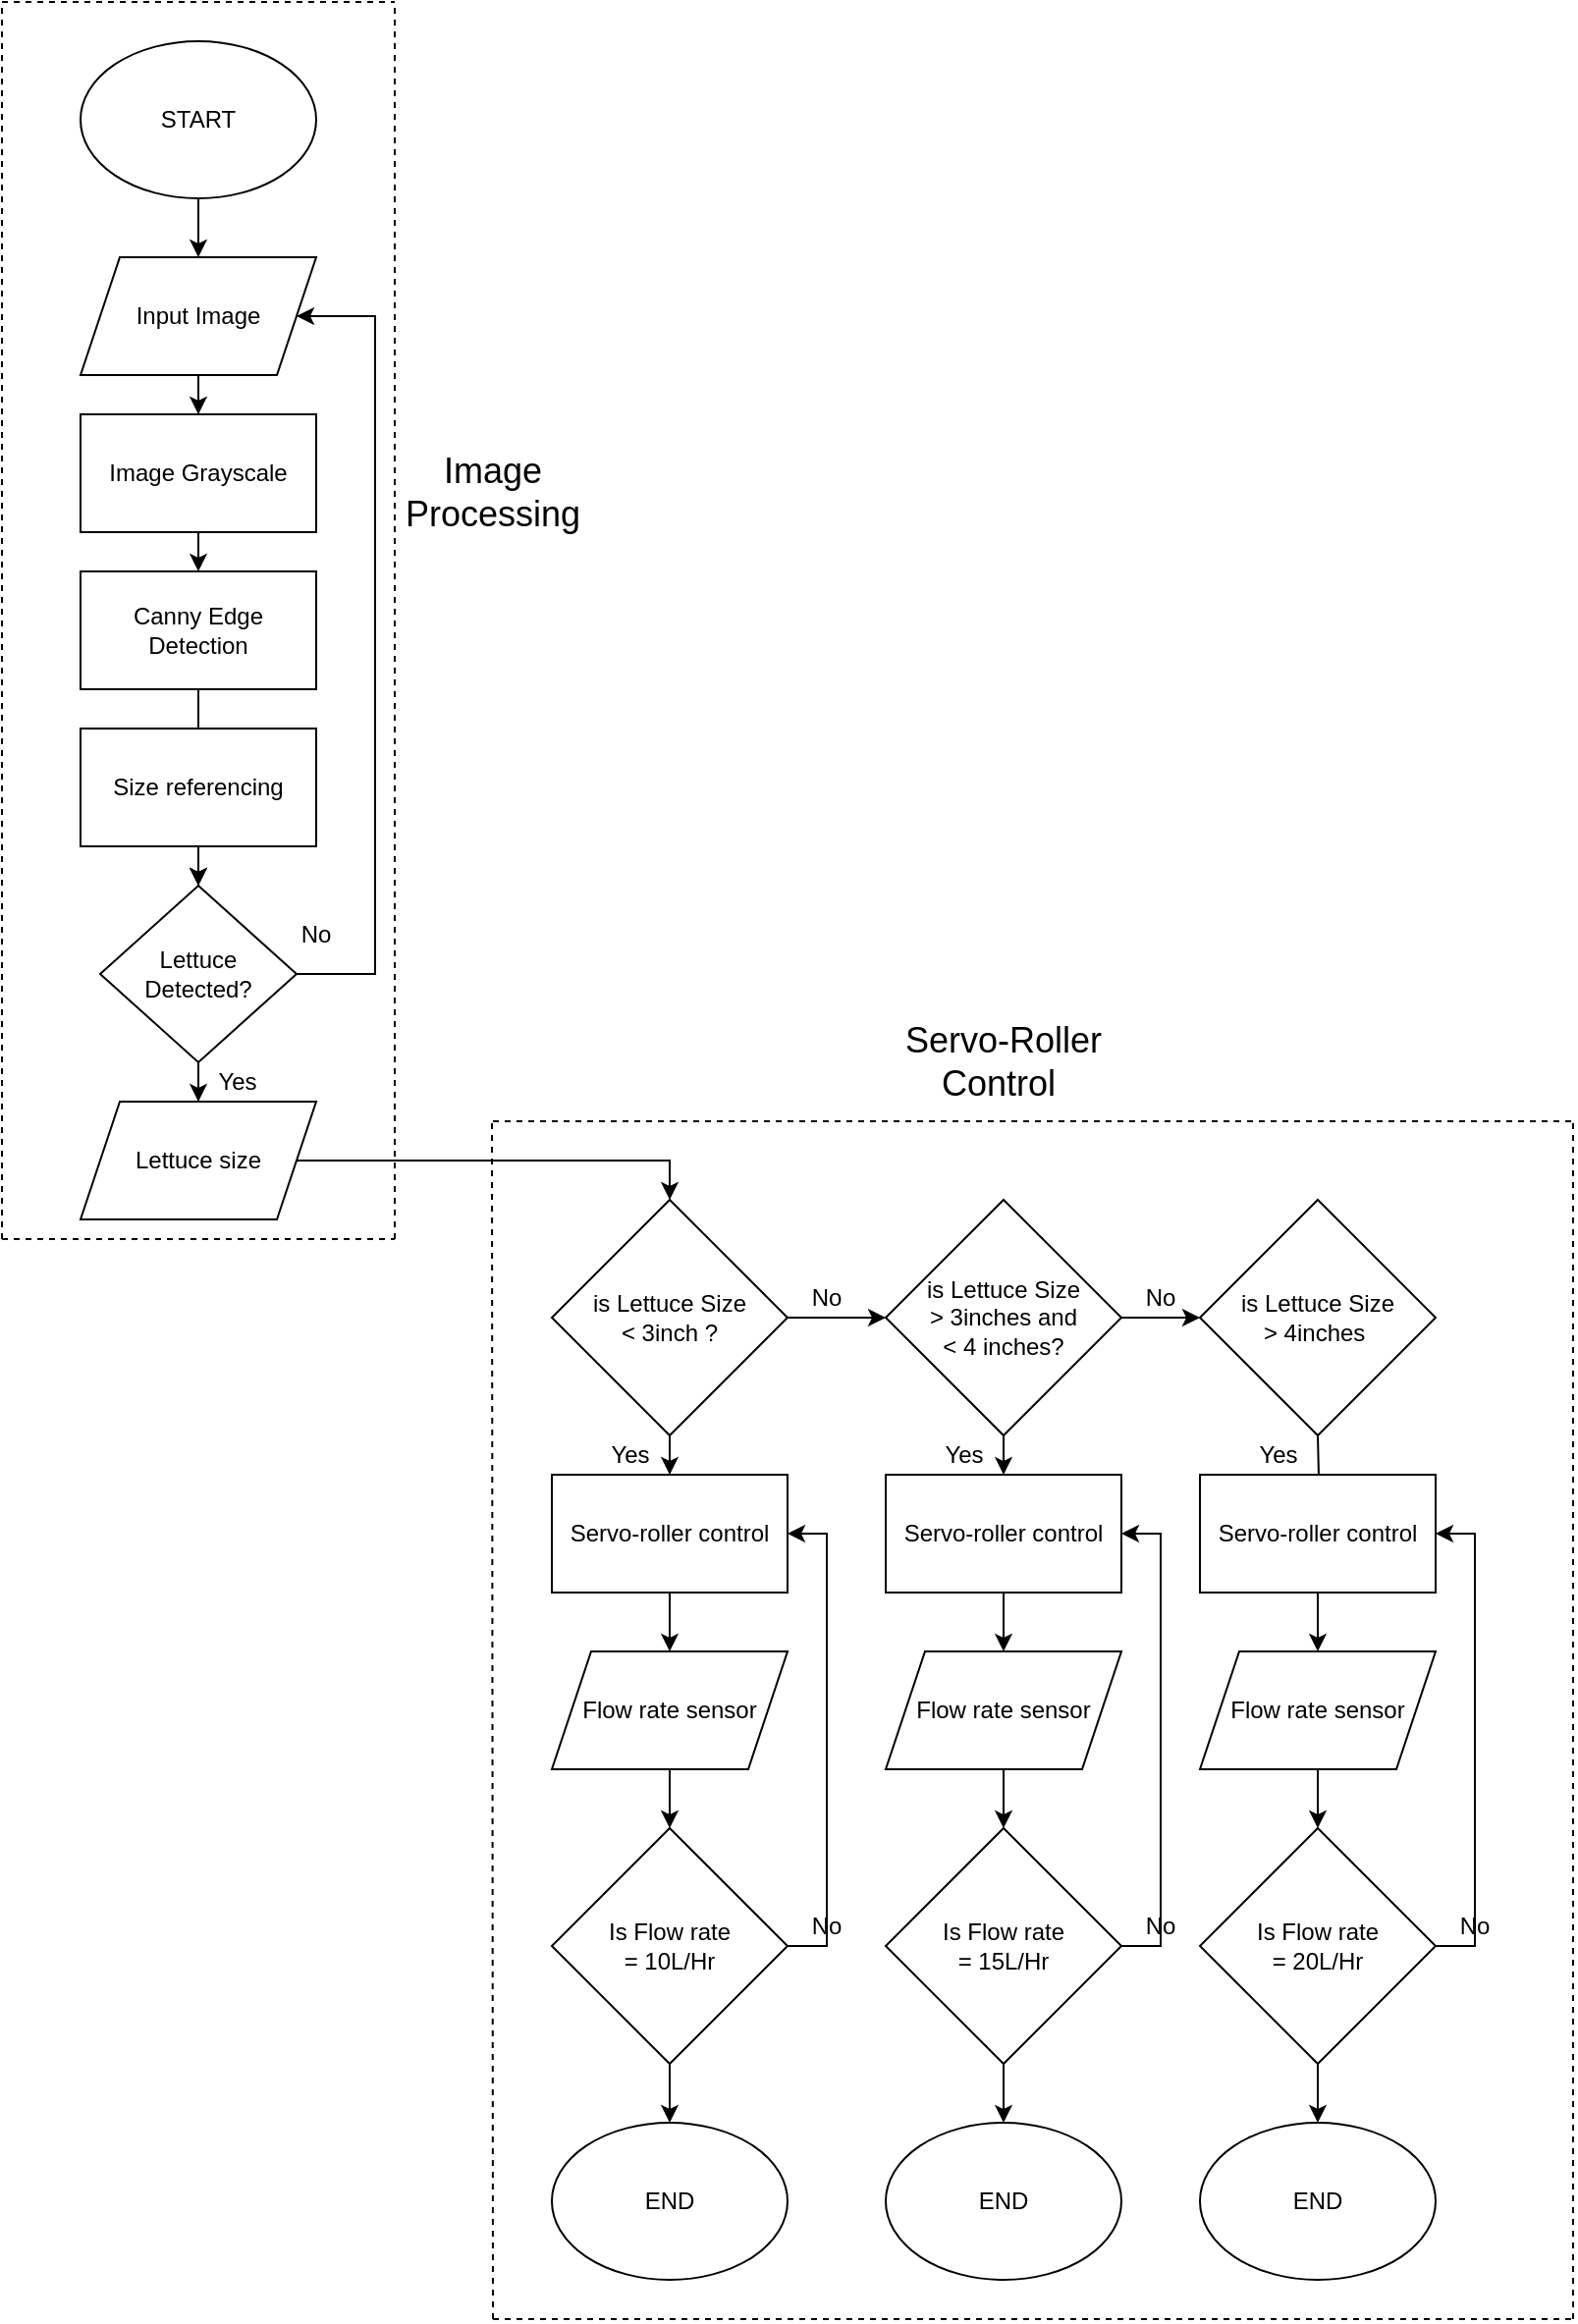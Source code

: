 <mxfile version="14.2.9" type="device"><diagram id="nTCkEnhJn8xoMcFNJq-_" name="Page-1"><mxGraphModel dx="1422" dy="798" grid="1" gridSize="10" guides="1" tooltips="1" connect="1" arrows="1" fold="1" page="1" pageScale="1" pageWidth="850" pageHeight="1100" math="0" shadow="0"><root><mxCell id="0"/><mxCell id="1" parent="0"/><mxCell id="2GEJ_USvILMhD5mdZDPv-11" value="" style="edgeStyle=orthogonalEdgeStyle;rounded=0;orthogonalLoop=1;jettySize=auto;html=1;entryX=0.5;entryY=0;entryDx=0;entryDy=0;entryPerimeter=0;" parent="1" source="2GEJ_USvILMhD5mdZDPv-1" target="2GEJ_USvILMhD5mdZDPv-2" edge="1"><mxGeometry relative="1" as="geometry"/></mxCell><mxCell id="2GEJ_USvILMhD5mdZDPv-1" value="START" style="ellipse;whiteSpace=wrap;html=1;" parent="1" vertex="1"><mxGeometry x="80" y="30" width="120" height="80" as="geometry"/></mxCell><mxCell id="2GEJ_USvILMhD5mdZDPv-12" value="" style="edgeStyle=orthogonalEdgeStyle;rounded=0;orthogonalLoop=1;jettySize=auto;html=1;" parent="1" source="2GEJ_USvILMhD5mdZDPv-2" target="2GEJ_USvILMhD5mdZDPv-5" edge="1"><mxGeometry relative="1" as="geometry"/></mxCell><mxCell id="2GEJ_USvILMhD5mdZDPv-2" value="Input Image" style="shape=parallelogram;perimeter=parallelogramPerimeter;whiteSpace=wrap;html=1;fixedSize=1;" parent="1" vertex="1"><mxGeometry x="80" y="140" width="120" height="60" as="geometry"/></mxCell><mxCell id="2GEJ_USvILMhD5mdZDPv-57" value="" style="edgeStyle=orthogonalEdgeStyle;rounded=0;orthogonalLoop=1;jettySize=auto;html=1;" parent="1" source="2GEJ_USvILMhD5mdZDPv-3" target="2GEJ_USvILMhD5mdZDPv-55" edge="1"><mxGeometry relative="1" as="geometry"/></mxCell><mxCell id="2GEJ_USvILMhD5mdZDPv-3" value="Canny Edge Detection" style="rounded=0;whiteSpace=wrap;html=1;" parent="1" vertex="1"><mxGeometry x="80" y="300" width="120" height="60" as="geometry"/></mxCell><mxCell id="2GEJ_USvILMhD5mdZDPv-56" value="" style="edgeStyle=orthogonalEdgeStyle;rounded=0;orthogonalLoop=1;jettySize=auto;html=1;" parent="1" source="2GEJ_USvILMhD5mdZDPv-4" target="2GEJ_USvILMhD5mdZDPv-55" edge="1"><mxGeometry relative="1" as="geometry"/></mxCell><mxCell id="2GEJ_USvILMhD5mdZDPv-4" value="Size referencing" style="rounded=0;whiteSpace=wrap;html=1;" parent="1" vertex="1"><mxGeometry x="80" y="380" width="120" height="60" as="geometry"/></mxCell><mxCell id="2GEJ_USvILMhD5mdZDPv-13" value="" style="edgeStyle=orthogonalEdgeStyle;rounded=0;orthogonalLoop=1;jettySize=auto;html=1;" parent="1" source="2GEJ_USvILMhD5mdZDPv-5" edge="1"><mxGeometry relative="1" as="geometry"><mxPoint x="140" y="300" as="targetPoint"/></mxGeometry></mxCell><mxCell id="2GEJ_USvILMhD5mdZDPv-5" value="Image Grayscale" style="rounded=0;whiteSpace=wrap;html=1;" parent="1" vertex="1"><mxGeometry x="80" y="220" width="120" height="60" as="geometry"/></mxCell><mxCell id="2GEJ_USvILMhD5mdZDPv-26" style="edgeStyle=orthogonalEdgeStyle;rounded=0;orthogonalLoop=1;jettySize=auto;html=1;entryX=0.5;entryY=0;entryDx=0;entryDy=0;" parent="1" source="2GEJ_USvILMhD5mdZDPv-6" target="2GEJ_USvILMhD5mdZDPv-20" edge="1"><mxGeometry relative="1" as="geometry"><mxPoint x="390" y="580" as="targetPoint"/></mxGeometry></mxCell><mxCell id="2GEJ_USvILMhD5mdZDPv-6" value="Lettuce size" style="shape=parallelogram;perimeter=parallelogramPerimeter;whiteSpace=wrap;html=1;fixedSize=1;" parent="1" vertex="1"><mxGeometry x="80" y="570" width="120" height="60" as="geometry"/></mxCell><mxCell id="2GEJ_USvILMhD5mdZDPv-16" value="" style="endArrow=none;dashed=1;html=1;" parent="1" edge="1"><mxGeometry width="50" height="50" relative="1" as="geometry"><mxPoint x="40" y="640" as="sourcePoint"/><mxPoint x="40" y="10" as="targetPoint"/></mxGeometry></mxCell><mxCell id="2GEJ_USvILMhD5mdZDPv-17" value="" style="endArrow=none;dashed=1;html=1;" parent="1" edge="1"><mxGeometry width="50" height="50" relative="1" as="geometry"><mxPoint x="40" y="10" as="sourcePoint"/><mxPoint x="240" y="10" as="targetPoint"/></mxGeometry></mxCell><mxCell id="2GEJ_USvILMhD5mdZDPv-18" value="" style="endArrow=none;dashed=1;html=1;" parent="1" edge="1"><mxGeometry width="50" height="50" relative="1" as="geometry"><mxPoint x="240" y="640" as="sourcePoint"/><mxPoint x="240" y="10" as="targetPoint"/></mxGeometry></mxCell><mxCell id="2GEJ_USvILMhD5mdZDPv-19" value="" style="endArrow=none;dashed=1;html=1;" parent="1" edge="1"><mxGeometry width="50" height="50" relative="1" as="geometry"><mxPoint x="40" y="640" as="sourcePoint"/><mxPoint x="240" y="640" as="targetPoint"/></mxGeometry></mxCell><mxCell id="2GEJ_USvILMhD5mdZDPv-50" value="" style="edgeStyle=orthogonalEdgeStyle;rounded=0;orthogonalLoop=1;jettySize=auto;html=1;" parent="1" source="2GEJ_USvILMhD5mdZDPv-20" target="2GEJ_USvILMhD5mdZDPv-48" edge="1"><mxGeometry relative="1" as="geometry"/></mxCell><mxCell id="2GEJ_USvILMhD5mdZDPv-61" value="" style="edgeStyle=orthogonalEdgeStyle;rounded=0;orthogonalLoop=1;jettySize=auto;html=1;" parent="1" source="2GEJ_USvILMhD5mdZDPv-20" target="2GEJ_USvILMhD5mdZDPv-22" edge="1"><mxGeometry relative="1" as="geometry"/></mxCell><mxCell id="2GEJ_USvILMhD5mdZDPv-20" value="is Lettuce Size&lt;br&gt;&amp;lt; 3inch ?" style="rhombus;whiteSpace=wrap;html=1;" parent="1" vertex="1"><mxGeometry x="320" y="620" width="120" height="120" as="geometry"/></mxCell><mxCell id="2GEJ_USvILMhD5mdZDPv-28" value="" style="edgeStyle=orthogonalEdgeStyle;rounded=0;orthogonalLoop=1;jettySize=auto;html=1;" parent="1" source="2GEJ_USvILMhD5mdZDPv-22" target="2GEJ_USvILMhD5mdZDPv-23" edge="1"><mxGeometry relative="1" as="geometry"/></mxCell><mxCell id="2GEJ_USvILMhD5mdZDPv-22" value="Servo-roller control" style="rounded=0;whiteSpace=wrap;html=1;" parent="1" vertex="1"><mxGeometry x="320" y="760" width="120" height="60" as="geometry"/></mxCell><mxCell id="2GEJ_USvILMhD5mdZDPv-29" value="" style="edgeStyle=orthogonalEdgeStyle;rounded=0;orthogonalLoop=1;jettySize=auto;html=1;" parent="1" source="2GEJ_USvILMhD5mdZDPv-23" target="2GEJ_USvILMhD5mdZDPv-24" edge="1"><mxGeometry relative="1" as="geometry"/></mxCell><mxCell id="2GEJ_USvILMhD5mdZDPv-23" value="Flow rate sensor" style="shape=parallelogram;perimeter=parallelogramPerimeter;whiteSpace=wrap;html=1;fixedSize=1;" parent="1" vertex="1"><mxGeometry x="320" y="850" width="120" height="60" as="geometry"/></mxCell><mxCell id="2GEJ_USvILMhD5mdZDPv-30" value="" style="edgeStyle=orthogonalEdgeStyle;rounded=0;orthogonalLoop=1;jettySize=auto;html=1;" parent="1" source="2GEJ_USvILMhD5mdZDPv-24" target="2GEJ_USvILMhD5mdZDPv-25" edge="1"><mxGeometry relative="1" as="geometry"/></mxCell><mxCell id="2GEJ_USvILMhD5mdZDPv-34" style="edgeStyle=orthogonalEdgeStyle;rounded=0;orthogonalLoop=1;jettySize=auto;html=1;entryX=1;entryY=0.5;entryDx=0;entryDy=0;" parent="1" source="2GEJ_USvILMhD5mdZDPv-24" target="2GEJ_USvILMhD5mdZDPv-22" edge="1"><mxGeometry relative="1" as="geometry"><mxPoint x="520" y="790" as="targetPoint"/><Array as="points"><mxPoint x="460" y="1000"/><mxPoint x="460" y="790"/></Array></mxGeometry></mxCell><mxCell id="2GEJ_USvILMhD5mdZDPv-24" value="Is Flow rate &lt;br&gt;= 10L/Hr" style="rhombus;whiteSpace=wrap;html=1;" parent="1" vertex="1"><mxGeometry x="320" y="940" width="120" height="120" as="geometry"/></mxCell><mxCell id="2GEJ_USvILMhD5mdZDPv-25" value="END" style="ellipse;whiteSpace=wrap;html=1;" parent="1" vertex="1"><mxGeometry x="320" y="1090" width="120" height="80" as="geometry"/></mxCell><mxCell id="2GEJ_USvILMhD5mdZDPv-31" value="Yes" style="text;html=1;strokeColor=none;fillColor=none;align=center;verticalAlign=middle;whiteSpace=wrap;rounded=0;" parent="1" vertex="1"><mxGeometry x="480" y="720" width="100" height="60" as="geometry"/></mxCell><mxCell id="2GEJ_USvILMhD5mdZDPv-33" value="No" style="text;html=1;strokeColor=none;fillColor=none;align=center;verticalAlign=middle;whiteSpace=wrap;rounded=0;" parent="1" vertex="1"><mxGeometry x="410" y="960" width="100" height="60" as="geometry"/></mxCell><mxCell id="2GEJ_USvILMhD5mdZDPv-36" value="&lt;font style=&quot;font-size: 18px&quot;&gt;Image Processing&lt;/font&gt;" style="text;html=1;strokeColor=none;fillColor=none;align=center;verticalAlign=middle;whiteSpace=wrap;rounded=0;" parent="1" vertex="1"><mxGeometry x="220" y="240" width="140" height="40" as="geometry"/></mxCell><mxCell id="2GEJ_USvILMhD5mdZDPv-51" value="" style="edgeStyle=orthogonalEdgeStyle;rounded=0;orthogonalLoop=1;jettySize=auto;html=1;" parent="1" source="2GEJ_USvILMhD5mdZDPv-48" target="2GEJ_USvILMhD5mdZDPv-49" edge="1"><mxGeometry relative="1" as="geometry"/></mxCell><mxCell id="2GEJ_USvILMhD5mdZDPv-71" style="edgeStyle=orthogonalEdgeStyle;rounded=0;orthogonalLoop=1;jettySize=auto;html=1;" parent="1" source="2GEJ_USvILMhD5mdZDPv-48" target="2GEJ_USvILMhD5mdZDPv-63" edge="1"><mxGeometry relative="1" as="geometry"/></mxCell><mxCell id="2GEJ_USvILMhD5mdZDPv-48" value="is Lettuce Size&lt;br&gt;&amp;gt; 3inches and &lt;br&gt;&amp;lt; 4 inches?" style="rhombus;whiteSpace=wrap;html=1;" parent="1" vertex="1"><mxGeometry x="490" y="620" width="120" height="120" as="geometry"/></mxCell><mxCell id="2GEJ_USvILMhD5mdZDPv-49" value="is Lettuce Size&lt;br&gt;&amp;gt; 4inches&amp;nbsp;" style="rhombus;whiteSpace=wrap;html=1;" parent="1" vertex="1"><mxGeometry x="650" y="620" width="120" height="120" as="geometry"/></mxCell><mxCell id="2GEJ_USvILMhD5mdZDPv-52" value="No" style="text;html=1;strokeColor=none;fillColor=none;align=center;verticalAlign=middle;whiteSpace=wrap;rounded=0;" parent="1" vertex="1"><mxGeometry x="410" y="640" width="100" height="60" as="geometry"/></mxCell><mxCell id="2GEJ_USvILMhD5mdZDPv-53" value="No" style="text;html=1;strokeColor=none;fillColor=none;align=center;verticalAlign=middle;whiteSpace=wrap;rounded=0;" parent="1" vertex="1"><mxGeometry x="580" y="640" width="100" height="60" as="geometry"/></mxCell><mxCell id="2GEJ_USvILMhD5mdZDPv-58" value="" style="edgeStyle=orthogonalEdgeStyle;rounded=0;orthogonalLoop=1;jettySize=auto;html=1;" parent="1" source="2GEJ_USvILMhD5mdZDPv-55" target="2GEJ_USvILMhD5mdZDPv-6" edge="1"><mxGeometry relative="1" as="geometry"/></mxCell><mxCell id="VQ1A6oTbkxsjX7aZvQvM-1" style="edgeStyle=orthogonalEdgeStyle;rounded=0;orthogonalLoop=1;jettySize=auto;html=1;entryX=1;entryY=0.5;entryDx=0;entryDy=0;" parent="1" source="2GEJ_USvILMhD5mdZDPv-55" target="2GEJ_USvILMhD5mdZDPv-2" edge="1"><mxGeometry relative="1" as="geometry"><mxPoint x="400" y="160" as="targetPoint"/><Array as="points"><mxPoint x="230" y="505"/><mxPoint x="230" y="170"/></Array></mxGeometry></mxCell><mxCell id="2GEJ_USvILMhD5mdZDPv-55" value="Lettuce &lt;br&gt;Detected?" style="rhombus;whiteSpace=wrap;html=1;" parent="1" vertex="1"><mxGeometry x="90" y="460" width="100" height="90" as="geometry"/></mxCell><mxCell id="2GEJ_USvILMhD5mdZDPv-59" value="Yes" style="text;html=1;strokeColor=none;fillColor=none;align=center;verticalAlign=middle;whiteSpace=wrap;rounded=0;" parent="1" vertex="1"><mxGeometry x="110" y="530" width="100" height="60" as="geometry"/></mxCell><mxCell id="2GEJ_USvILMhD5mdZDPv-62" value="" style="edgeStyle=orthogonalEdgeStyle;rounded=0;orthogonalLoop=1;jettySize=auto;html=1;" parent="1" source="2GEJ_USvILMhD5mdZDPv-63" target="2GEJ_USvILMhD5mdZDPv-65" edge="1"><mxGeometry relative="1" as="geometry"/></mxCell><mxCell id="2GEJ_USvILMhD5mdZDPv-63" value="Servo-roller control" style="rounded=0;whiteSpace=wrap;html=1;" parent="1" vertex="1"><mxGeometry x="490" y="760" width="120" height="60" as="geometry"/></mxCell><mxCell id="2GEJ_USvILMhD5mdZDPv-64" value="" style="edgeStyle=orthogonalEdgeStyle;rounded=0;orthogonalLoop=1;jettySize=auto;html=1;" parent="1" source="2GEJ_USvILMhD5mdZDPv-65" target="2GEJ_USvILMhD5mdZDPv-68" edge="1"><mxGeometry relative="1" as="geometry"/></mxCell><mxCell id="2GEJ_USvILMhD5mdZDPv-65" value="Flow rate sensor" style="shape=parallelogram;perimeter=parallelogramPerimeter;whiteSpace=wrap;html=1;fixedSize=1;" parent="1" vertex="1"><mxGeometry x="490" y="850" width="120" height="60" as="geometry"/></mxCell><mxCell id="2GEJ_USvILMhD5mdZDPv-66" value="" style="edgeStyle=orthogonalEdgeStyle;rounded=0;orthogonalLoop=1;jettySize=auto;html=1;" parent="1" source="2GEJ_USvILMhD5mdZDPv-68" target="2GEJ_USvILMhD5mdZDPv-69" edge="1"><mxGeometry relative="1" as="geometry"/></mxCell><mxCell id="2GEJ_USvILMhD5mdZDPv-67" style="edgeStyle=orthogonalEdgeStyle;rounded=0;orthogonalLoop=1;jettySize=auto;html=1;entryX=1;entryY=0.5;entryDx=0;entryDy=0;" parent="1" source="2GEJ_USvILMhD5mdZDPv-68" target="2GEJ_USvILMhD5mdZDPv-63" edge="1"><mxGeometry relative="1" as="geometry"><mxPoint x="690" y="790" as="targetPoint"/><Array as="points"><mxPoint x="630" y="1000"/><mxPoint x="630" y="790"/></Array></mxGeometry></mxCell><mxCell id="2GEJ_USvILMhD5mdZDPv-68" value="Is Flow rate &lt;br&gt;= 15L/Hr" style="rhombus;whiteSpace=wrap;html=1;" parent="1" vertex="1"><mxGeometry x="490" y="940" width="120" height="120" as="geometry"/></mxCell><mxCell id="2GEJ_USvILMhD5mdZDPv-69" value="END" style="ellipse;whiteSpace=wrap;html=1;" parent="1" vertex="1"><mxGeometry x="490" y="1090" width="120" height="80" as="geometry"/></mxCell><mxCell id="2GEJ_USvILMhD5mdZDPv-80" style="edgeStyle=orthogonalEdgeStyle;rounded=0;orthogonalLoop=1;jettySize=auto;html=1;" parent="1" target="2GEJ_USvILMhD5mdZDPv-82" edge="1"><mxGeometry relative="1" as="geometry"><mxPoint x="710" y="740" as="sourcePoint"/></mxGeometry></mxCell><mxCell id="2GEJ_USvILMhD5mdZDPv-81" value="" style="edgeStyle=orthogonalEdgeStyle;rounded=0;orthogonalLoop=1;jettySize=auto;html=1;" parent="1" source="2GEJ_USvILMhD5mdZDPv-82" target="2GEJ_USvILMhD5mdZDPv-84" edge="1"><mxGeometry relative="1" as="geometry"/></mxCell><mxCell id="2GEJ_USvILMhD5mdZDPv-82" value="Servo-roller control" style="rounded=0;whiteSpace=wrap;html=1;" parent="1" vertex="1"><mxGeometry x="650" y="760" width="120" height="60" as="geometry"/></mxCell><mxCell id="2GEJ_USvILMhD5mdZDPv-83" value="" style="edgeStyle=orthogonalEdgeStyle;rounded=0;orthogonalLoop=1;jettySize=auto;html=1;" parent="1" source="2GEJ_USvILMhD5mdZDPv-84" target="2GEJ_USvILMhD5mdZDPv-87" edge="1"><mxGeometry relative="1" as="geometry"/></mxCell><mxCell id="2GEJ_USvILMhD5mdZDPv-84" value="Flow rate sensor" style="shape=parallelogram;perimeter=parallelogramPerimeter;whiteSpace=wrap;html=1;fixedSize=1;" parent="1" vertex="1"><mxGeometry x="650" y="850" width="120" height="60" as="geometry"/></mxCell><mxCell id="2GEJ_USvILMhD5mdZDPv-85" value="" style="edgeStyle=orthogonalEdgeStyle;rounded=0;orthogonalLoop=1;jettySize=auto;html=1;" parent="1" source="2GEJ_USvILMhD5mdZDPv-87" target="2GEJ_USvILMhD5mdZDPv-88" edge="1"><mxGeometry relative="1" as="geometry"/></mxCell><mxCell id="2GEJ_USvILMhD5mdZDPv-86" style="edgeStyle=orthogonalEdgeStyle;rounded=0;orthogonalLoop=1;jettySize=auto;html=1;entryX=1;entryY=0.5;entryDx=0;entryDy=0;" parent="1" source="2GEJ_USvILMhD5mdZDPv-87" target="2GEJ_USvILMhD5mdZDPv-82" edge="1"><mxGeometry relative="1" as="geometry"><mxPoint x="850" y="790" as="targetPoint"/><Array as="points"><mxPoint x="790" y="1000"/><mxPoint x="790" y="790"/></Array></mxGeometry></mxCell><mxCell id="2GEJ_USvILMhD5mdZDPv-87" value="Is Flow rate &lt;br&gt;= 20L/Hr" style="rhombus;whiteSpace=wrap;html=1;" parent="1" vertex="1"><mxGeometry x="650" y="940" width="120" height="120" as="geometry"/></mxCell><mxCell id="2GEJ_USvILMhD5mdZDPv-88" value="END" style="ellipse;whiteSpace=wrap;html=1;" parent="1" vertex="1"><mxGeometry x="650" y="1090" width="120" height="80" as="geometry"/></mxCell><mxCell id="2GEJ_USvILMhD5mdZDPv-89" value="Yes" style="text;html=1;strokeColor=none;fillColor=none;align=center;verticalAlign=middle;whiteSpace=wrap;rounded=0;" parent="1" vertex="1"><mxGeometry x="310" y="720" width="100" height="60" as="geometry"/></mxCell><mxCell id="2GEJ_USvILMhD5mdZDPv-90" value="Yes" style="text;html=1;strokeColor=none;fillColor=none;align=center;verticalAlign=middle;whiteSpace=wrap;rounded=0;" parent="1" vertex="1"><mxGeometry x="640" y="720" width="100" height="60" as="geometry"/></mxCell><mxCell id="2GEJ_USvILMhD5mdZDPv-91" value="" style="endArrow=none;dashed=1;html=1;" parent="1" edge="1"><mxGeometry width="50" height="50" relative="1" as="geometry"><mxPoint x="290" y="1190" as="sourcePoint"/><mxPoint x="289.5" y="580" as="targetPoint"/></mxGeometry></mxCell><mxCell id="2GEJ_USvILMhD5mdZDPv-92" value="" style="endArrow=none;dashed=1;html=1;" parent="1" edge="1"><mxGeometry width="50" height="50" relative="1" as="geometry"><mxPoint x="290" y="1190" as="sourcePoint"/><mxPoint x="840" y="1190" as="targetPoint"/></mxGeometry></mxCell><mxCell id="2GEJ_USvILMhD5mdZDPv-94" value="" style="endArrow=none;dashed=1;html=1;" parent="1" edge="1"><mxGeometry width="50" height="50" relative="1" as="geometry"><mxPoint x="290" y="580" as="sourcePoint"/><mxPoint x="840" y="580" as="targetPoint"/></mxGeometry></mxCell><mxCell id="2GEJ_USvILMhD5mdZDPv-95" value="" style="endArrow=none;dashed=1;html=1;" parent="1" edge="1"><mxGeometry width="50" height="50" relative="1" as="geometry"><mxPoint x="840" y="1190" as="sourcePoint"/><mxPoint x="840" y="580" as="targetPoint"/></mxGeometry></mxCell><mxCell id="2GEJ_USvILMhD5mdZDPv-96" value="&lt;font style=&quot;font-size: 18px&quot;&gt;Servo-Roller Control&amp;nbsp;&lt;/font&gt;" style="text;html=1;strokeColor=none;fillColor=none;align=center;verticalAlign=middle;whiteSpace=wrap;rounded=0;" parent="1" vertex="1"><mxGeometry x="480" y="530" width="140" height="40" as="geometry"/></mxCell><mxCell id="VQ1A6oTbkxsjX7aZvQvM-2" value="No" style="text;html=1;strokeColor=none;fillColor=none;align=center;verticalAlign=middle;whiteSpace=wrap;rounded=0;" parent="1" vertex="1"><mxGeometry x="180" y="470" width="40" height="30" as="geometry"/></mxCell><mxCell id="m6PqBymnxHovMnoz5aGL-1" value="No" style="text;html=1;strokeColor=none;fillColor=none;align=center;verticalAlign=middle;whiteSpace=wrap;rounded=0;" vertex="1" parent="1"><mxGeometry x="580" y="960" width="100" height="60" as="geometry"/></mxCell><mxCell id="m6PqBymnxHovMnoz5aGL-2" value="No" style="text;html=1;strokeColor=none;fillColor=none;align=center;verticalAlign=middle;whiteSpace=wrap;rounded=0;" vertex="1" parent="1"><mxGeometry x="740" y="960" width="100" height="60" as="geometry"/></mxCell></root></mxGraphModel></diagram></mxfile>